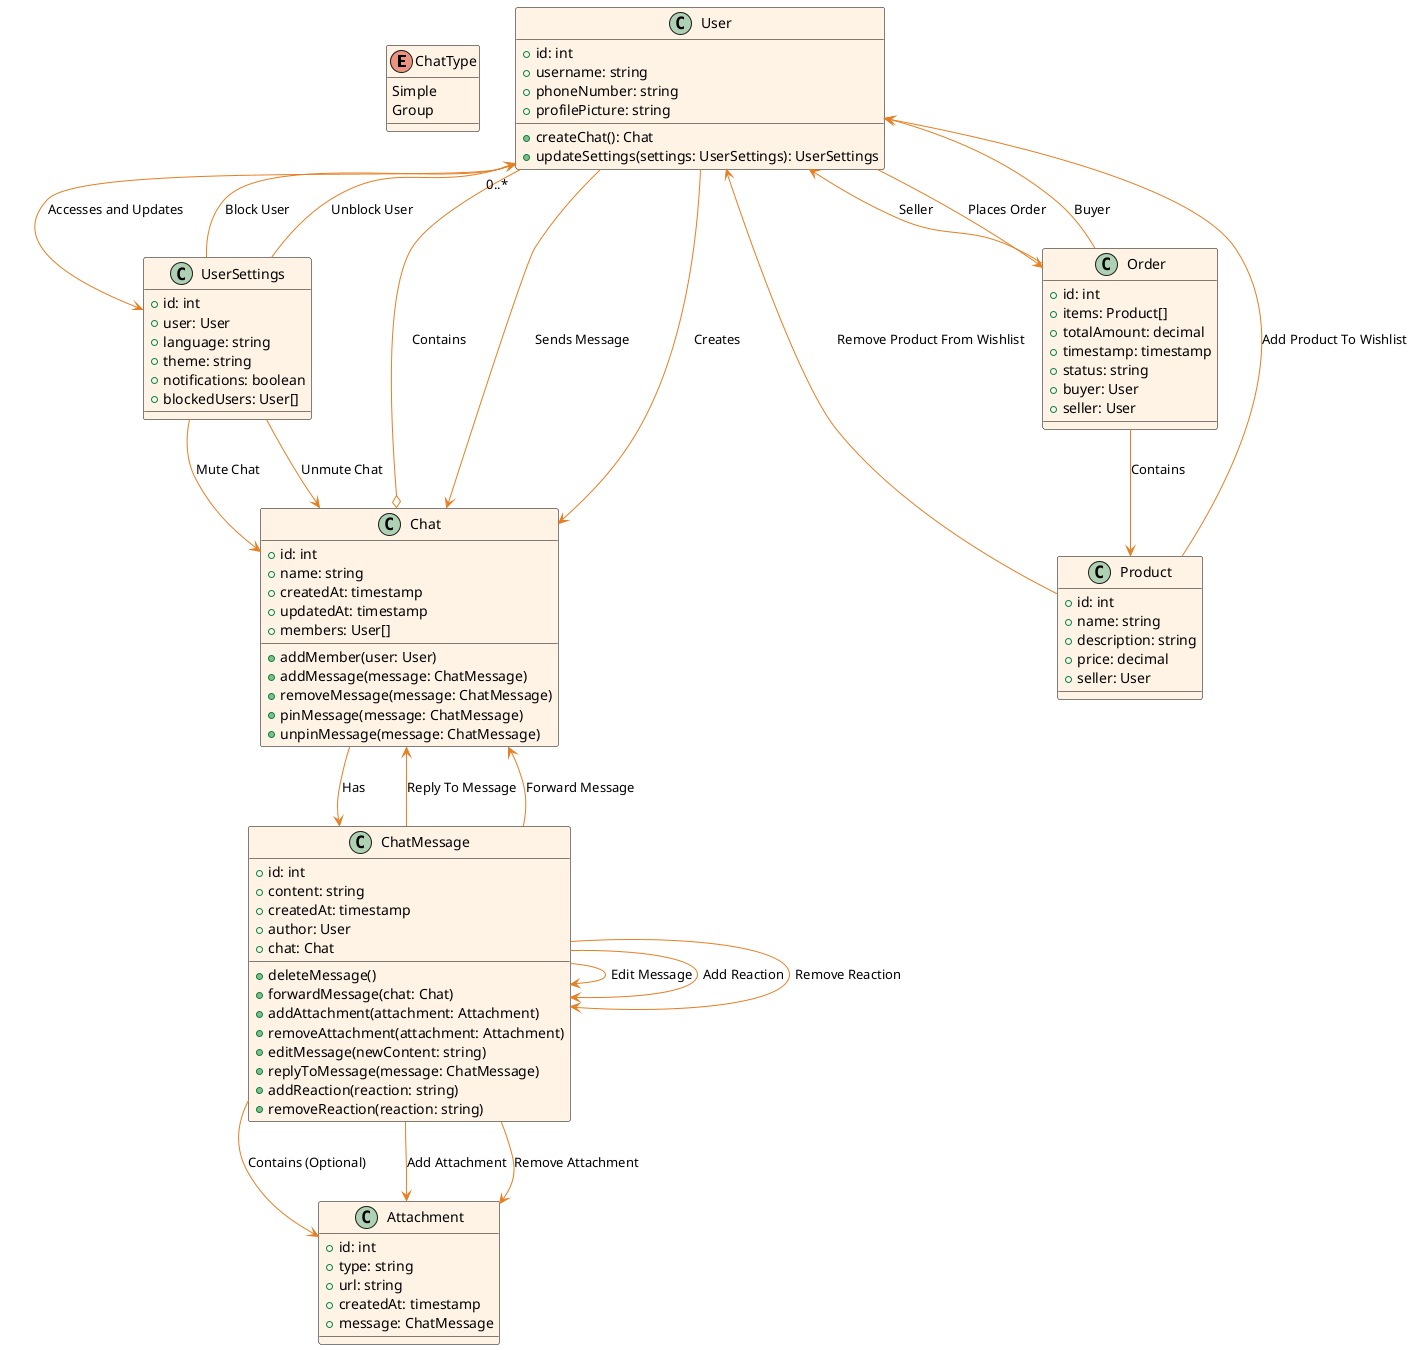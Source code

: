 @startuml

!define Color_White_OrangeOrange #FFF3E5
!define Color_OrangeOrange_White #E67E22

skinparam class {
  BackgroundColor Color_White_OrangeOrange
  BorderColor Black
  ArrowColor Color_OrangeOrange_White
}

enum ChatType {
  Simple
  Group
}

class User {
  +id: int
  +username: string
  +phoneNumber: string
  +profilePicture: string
  +createChat(): Chat
  +updateSettings(settings: UserSettings): UserSettings
}

class Chat {
  +id: int
  +name: string
  +createdAt: timestamp
  +updatedAt: timestamp
  +members: User[]
  +addMember(user: User)
  +addMessage(message: ChatMessage)
  +removeMessage(message: ChatMessage)
  +pinMessage(message: ChatMessage)
  +unpinMessage(message: ChatMessage)
}

class ChatMessage {
  +id: int
  +content: string
  +createdAt: timestamp
  +author: User
  +chat: Chat
  +deleteMessage()
  +forwardMessage(chat: Chat)
  +addAttachment(attachment: Attachment)
  +removeAttachment(attachment: Attachment)
  +editMessage(newContent: string)
  +replyToMessage(message: ChatMessage)
  +addReaction(reaction: string)
  +removeReaction(reaction: string)
}

class Attachment {
  +id: int
  +type: string
  +url: string
  +createdAt: timestamp
  +message: ChatMessage
}

class Order {
  +id: int
  +items: Product[]
  +totalAmount: decimal
  +timestamp: timestamp
  +status: string
  +buyer: User
  +seller: User
}

class Product {
  +id: int
  +name: string
  +description: string
  +price: decimal
  +seller: User
}

class UserSettings {
  +id: int
  +user: User
  +language: string
  +theme: string
  +notifications: boolean
  +blockedUsers: User[]
}

User --> Chat: Creates
User --> Chat: Sends Message
User --> UserSettings: Accesses and Updates

Chat o-- "0..*" User: Contains
Chat --> ChatMessage: Has
ChatMessage --> Attachment: Contains (Optional)

User --> Order: Places Order
Order --> Product: Contains
Order --> User: Buyer
Order --> User: Seller

ChatMessage --> ChatMessage: Edit Message
ChatMessage --> Chat: Reply To Message
ChatMessage --> ChatMessage: Add Reaction
ChatMessage --> ChatMessage: Remove Reaction
ChatMessage --> Chat: Forward Message
ChatMessage --> Attachment: Add Attachment
ChatMessage --> Attachment: Remove Attachment

Product --> User: Add Product To Wishlist
Product --> User: Remove Product From Wishlist

UserSettings --> User: Block User
UserSettings --> User: Unblock User
UserSettings --> Chat: Mute Chat
UserSettings --> Chat: Unmute Chat

@enduml
